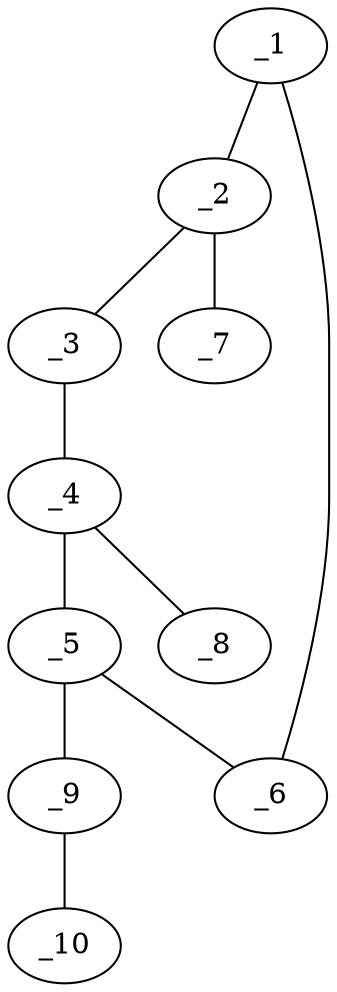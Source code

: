graph molid667749 {
	_1	 [charge=0,
		chem=4,
		symbol="N  ",
		x="4.5981",
		y="-0.75"];
	_2	 [charge=0,
		chem=1,
		symbol="C  ",
		x="3.732",
		y="-1.25"];
	_1 -- _2	 [valence=1];
	_6	 [charge=0,
		chem=1,
		symbol="C  ",
		x="4.5981",
		y="0.25"];
	_1 -- _6	 [valence=2];
	_3	 [charge=0,
		chem=4,
		symbol="N  ",
		x="2.866",
		y="-0.75"];
	_2 -- _3	 [valence=2];
	_7	 [charge=0,
		chem=2,
		symbol="O  ",
		x="3.732",
		y="-2.25"];
	_2 -- _7	 [valence=1];
	_4	 [charge=0,
		chem=1,
		symbol="C  ",
		x="2.866",
		y="0.25"];
	_3 -- _4	 [valence=1];
	_5	 [charge=0,
		chem=1,
		symbol="C  ",
		x="3.7321",
		y="0.75"];
	_4 -- _5	 [valence=2];
	_8	 [charge=0,
		chem=2,
		symbol="O  ",
		x=2,
		y="0.75"];
	_4 -- _8	 [valence=1];
	_5 -- _6	 [valence=1];
	_9	 [charge=0,
		chem=1,
		symbol="C  ",
		x="3.7321",
		y="1.75"];
	_5 -- _9	 [valence=1];
	_10	 [charge=0,
		chem=7,
		symbol="Cl ",
		x="4.5981",
		y="2.25"];
	_9 -- _10	 [valence=1];
}
